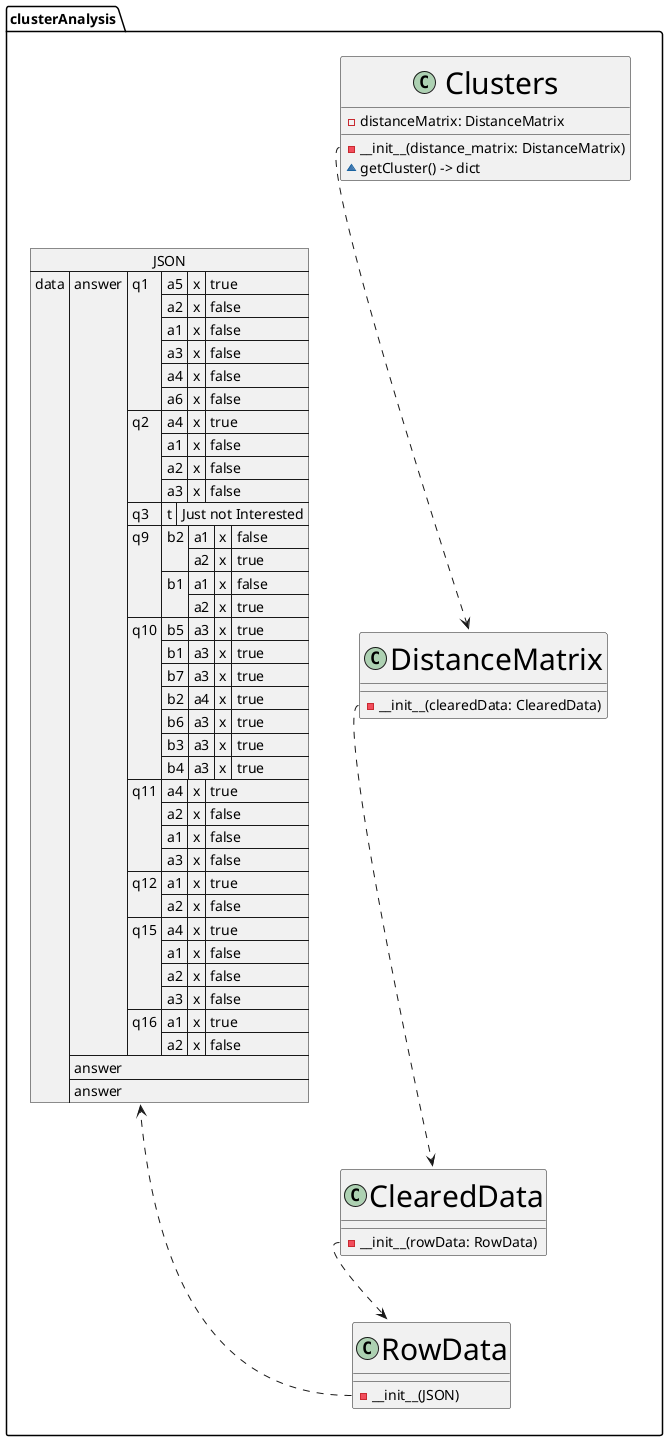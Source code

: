 @startuml
'!theme black-knight
skinparam classFontSize 30
package "clusterAnalysis" {
    skinparam FontSize 5
    json JSON {
    "data": [{"answer":{"q1":{"a5":{"x":true},"a2":{"x":false},"a1":{"x":false},"a3":{"x":false},"a4":{"x":false},"a6":{"x":false}},"q2":{"a4":{"x":true},"a1":{"x":false},"a2":{"x":false},"a3":{"x":false}},"q3":{"t":"Just not Interested"},"q9":{"b2":{"a1":{"x":false},"a2":{"x":true}},"b1":{"a1":{"x":false},"a2":{"x":true}}},"q10":{"b5":{"a3":{"x":true}},"b1":{"a3":{"x":true}},"b7":{"a3":{"x":true}},"b2":{"a4":{"x":true}},"b6":{"a3":{"x":true}},"b3":{"a3":{"x":true}},"b4":{"a3":{"x":true}}},"q11":{"a4":{"x":true},"a2":{"x":false},"a1":{"x":false},"a3":{"x":false}},"q12":{"a1":{"x":true},"a2":{"x":false}},"q15":{"a4":{"x":true},"a1":{"x":false},"a2":{"x":false},"a3":{"x":false}},"q16":{"a1":{"x":true},"a2":{"x":false}}}}, "answer", "answer"]
    }
    together {
        class RowData{
            {method}-__init__(JSON)
        }
        'Зависит от ..>
        RowData::__init__ ..> JSON

        class ClearedData{
            {method}-__init__(rowData: RowData)
        }
        'Зависит от ..>
        ClearedData::__init__ ..> RowData

        class DistanceMatrix{
            {method}-__init__(clearedData: ClearedData)
        }
        'Зависит от ..>
        DistanceMatrix::__init__ ..> ClearedData

        class Clusters {
            {field}-distanceMatrix: DistanceMatrix
            {method}-__init__(distance_matrix: DistanceMatrix)
            {method}~getCluster() -> dict
        }
        'Зависит от ..>
        Clusters::__init__  ..> DistanceMatrix
    }
    'JSON -[hidden]-> Clusters
    JSON -[hidden]-> DistanceMatrix
    JSON -[hidden]-> ClearedData

}
@enduml